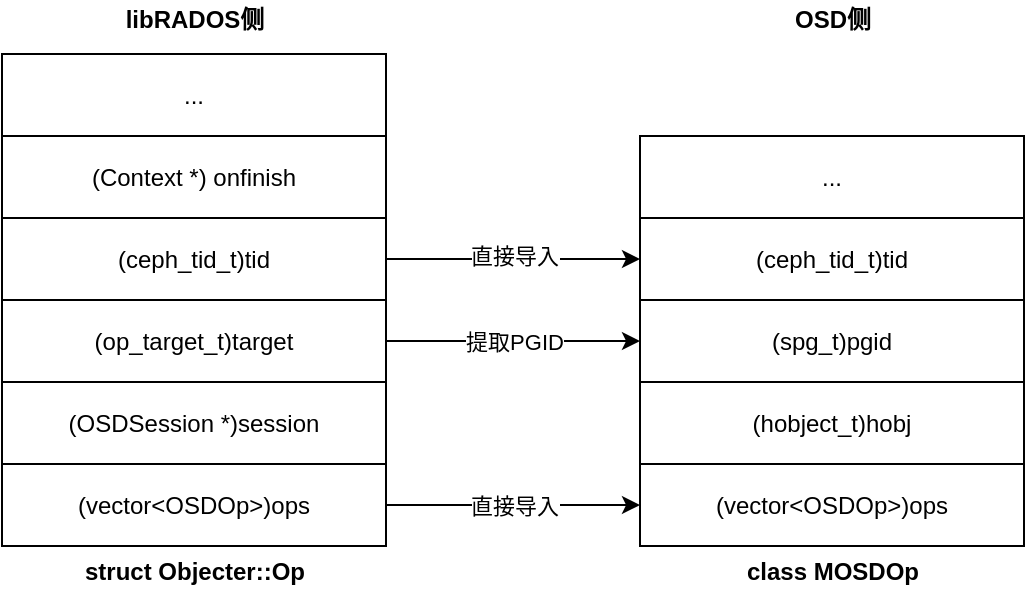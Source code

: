 <mxfile version="13.9.9" type="device"><diagram id="3ZXqND_Bs5w-BVAEKO4R" name="第 1 页"><mxGraphModel dx="1088" dy="680" grid="0" gridSize="10" guides="1" tooltips="1" connect="1" arrows="1" fold="1" page="1" pageScale="1" pageWidth="827" pageHeight="1169" math="0" shadow="0"><root><mxCell id="0"/><mxCell id="1" parent="0"/><mxCell id="YngCq3gvAWZaB-PfNfOd-1" value="(Context *) onfinish" style="rounded=0;whiteSpace=wrap;html=1;" parent="1" vertex="1"><mxGeometry x="173" y="240" width="192" height="41" as="geometry"/></mxCell><mxCell id="YngCq3gvAWZaB-PfNfOd-12" style="edgeStyle=orthogonalEdgeStyle;rounded=0;orthogonalLoop=1;jettySize=auto;html=1;exitX=1;exitY=0.5;exitDx=0;exitDy=0;entryX=0;entryY=0.5;entryDx=0;entryDy=0;" parent="1" source="YngCq3gvAWZaB-PfNfOd-2" target="YngCq3gvAWZaB-PfNfOd-8" edge="1"><mxGeometry relative="1" as="geometry"/></mxCell><mxCell id="YngCq3gvAWZaB-PfNfOd-13" value="直接导入" style="edgeLabel;html=1;align=center;verticalAlign=middle;resizable=0;points=[];" parent="YngCq3gvAWZaB-PfNfOd-12" vertex="1" connectable="0"><mxGeometry x="-0.228" y="4" relative="1" as="geometry"><mxPoint x="15" y="2.5" as="offset"/></mxGeometry></mxCell><mxCell id="YngCq3gvAWZaB-PfNfOd-2" value="(ceph_tid_t)tid" style="rounded=0;whiteSpace=wrap;html=1;" parent="1" vertex="1"><mxGeometry x="173" y="281" width="192" height="41" as="geometry"/></mxCell><mxCell id="YngCq3gvAWZaB-PfNfOd-14" style="edgeStyle=orthogonalEdgeStyle;rounded=0;orthogonalLoop=1;jettySize=auto;html=1;exitX=1;exitY=0.5;exitDx=0;exitDy=0;entryX=0;entryY=0.5;entryDx=0;entryDy=0;" parent="1" source="YngCq3gvAWZaB-PfNfOd-3" target="YngCq3gvAWZaB-PfNfOd-9" edge="1"><mxGeometry relative="1" as="geometry"/></mxCell><mxCell id="YngCq3gvAWZaB-PfNfOd-15" value="提取PGID" style="edgeLabel;html=1;align=center;verticalAlign=middle;resizable=0;points=[];" parent="YngCq3gvAWZaB-PfNfOd-14" vertex="1" connectable="0"><mxGeometry x="-0.165" y="1" relative="1" as="geometry"><mxPoint x="11" y="1" as="offset"/></mxGeometry></mxCell><mxCell id="YngCq3gvAWZaB-PfNfOd-3" value="(op_target_t)target" style="rounded=0;whiteSpace=wrap;html=1;" parent="1" vertex="1"><mxGeometry x="173" y="322" width="192" height="41" as="geometry"/></mxCell><mxCell id="YngCq3gvAWZaB-PfNfOd-4" value="(OSDSession *)session" style="rounded=0;whiteSpace=wrap;html=1;" parent="1" vertex="1"><mxGeometry x="173" y="363" width="192" height="41" as="geometry"/></mxCell><mxCell id="YngCq3gvAWZaB-PfNfOd-16" style="edgeStyle=orthogonalEdgeStyle;rounded=0;orthogonalLoop=1;jettySize=auto;html=1;exitX=1;exitY=0.5;exitDx=0;exitDy=0;entryX=0;entryY=0.5;entryDx=0;entryDy=0;" parent="1" source="YngCq3gvAWZaB-PfNfOd-5" target="YngCq3gvAWZaB-PfNfOd-11" edge="1"><mxGeometry relative="1" as="geometry"/></mxCell><mxCell id="YngCq3gvAWZaB-PfNfOd-17" value="直接导入" style="edgeLabel;html=1;align=center;verticalAlign=middle;resizable=0;points=[];" parent="YngCq3gvAWZaB-PfNfOd-16" vertex="1" connectable="0"><mxGeometry x="-0.26" y="-3" relative="1" as="geometry"><mxPoint x="17" y="-3" as="offset"/></mxGeometry></mxCell><mxCell id="YngCq3gvAWZaB-PfNfOd-5" value="(vector&amp;lt;OSDOp&amp;gt;)ops" style="rounded=0;whiteSpace=wrap;html=1;" parent="1" vertex="1"><mxGeometry x="173" y="404" width="192" height="41" as="geometry"/></mxCell><mxCell id="YngCq3gvAWZaB-PfNfOd-6" value="..." style="rounded=0;whiteSpace=wrap;html=1;" parent="1" vertex="1"><mxGeometry x="173" y="199" width="192" height="41" as="geometry"/></mxCell><mxCell id="YngCq3gvAWZaB-PfNfOd-7" value="..." style="rounded=0;whiteSpace=wrap;html=1;" parent="1" vertex="1"><mxGeometry x="492" y="240" width="192" height="41" as="geometry"/></mxCell><mxCell id="YngCq3gvAWZaB-PfNfOd-8" value="(ceph_tid_t)tid" style="rounded=0;whiteSpace=wrap;html=1;" parent="1" vertex="1"><mxGeometry x="492" y="281" width="192" height="41" as="geometry"/></mxCell><mxCell id="YngCq3gvAWZaB-PfNfOd-9" value="(spg_t)pgid" style="rounded=0;whiteSpace=wrap;html=1;" parent="1" vertex="1"><mxGeometry x="492" y="322" width="192" height="41" as="geometry"/></mxCell><mxCell id="YngCq3gvAWZaB-PfNfOd-10" value="(hobject_t)hobj" style="rounded=0;whiteSpace=wrap;html=1;" parent="1" vertex="1"><mxGeometry x="492" y="363" width="192" height="41" as="geometry"/></mxCell><mxCell id="YngCq3gvAWZaB-PfNfOd-11" value="(vector&amp;lt;OSDOp&amp;gt;)ops" style="rounded=0;whiteSpace=wrap;html=1;" parent="1" vertex="1"><mxGeometry x="492" y="404" width="192" height="41" as="geometry"/></mxCell><mxCell id="YngCq3gvAWZaB-PfNfOd-18" value="struct Objecter::Op" style="text;html=1;strokeColor=none;fillColor=none;align=center;verticalAlign=middle;whiteSpace=wrap;rounded=0;fontStyle=1" parent="1" vertex="1"><mxGeometry x="208.75" y="448" width="120.5" height="20" as="geometry"/></mxCell><mxCell id="YngCq3gvAWZaB-PfNfOd-20" value="libRADOS侧" style="text;html=1;strokeColor=none;fillColor=none;align=center;verticalAlign=middle;whiteSpace=wrap;rounded=0;fontStyle=1" parent="1" vertex="1"><mxGeometry x="214.5" y="172" width="109" height="20" as="geometry"/></mxCell><mxCell id="YngCq3gvAWZaB-PfNfOd-21" value="OSD侧" style="text;html=1;strokeColor=none;fillColor=none;align=center;verticalAlign=middle;whiteSpace=wrap;rounded=0;fontStyle=1" parent="1" vertex="1"><mxGeometry x="533.5" y="172" width="109" height="20" as="geometry"/></mxCell><mxCell id="YngCq3gvAWZaB-PfNfOd-22" value="class MOSDOp" style="text;html=1;strokeColor=none;fillColor=none;align=center;verticalAlign=middle;whiteSpace=wrap;rounded=0;fontStyle=1" parent="1" vertex="1"><mxGeometry x="533.5" y="448" width="109" height="20" as="geometry"/></mxCell></root></mxGraphModel></diagram></mxfile>
